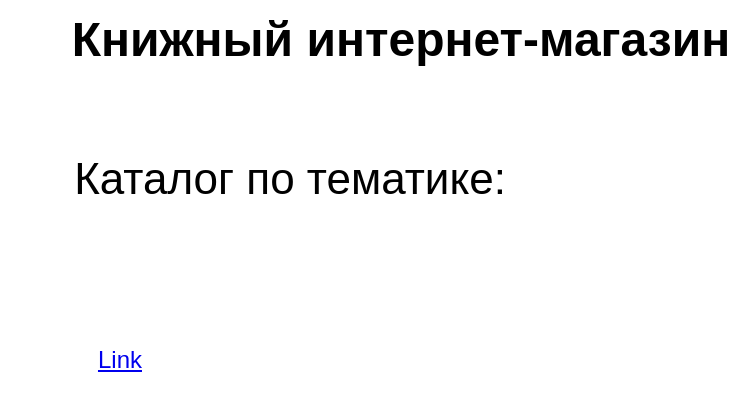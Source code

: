 <mxfile version="13.1.8" type="github" pages="2">
  <diagram name="Page-1" id="f1b7ffb7-ca1e-a977-7cf5-a751b3c06c05">
    <mxGraphModel dx="1374" dy="789" grid="1" gridSize="10" guides="1" tooltips="1" connect="1" arrows="1" fold="1" page="1" pageScale="1" pageWidth="826" pageHeight="1169" background="#ffffff" math="0" shadow="0">
      <root>
        <mxCell id="0" />
        <mxCell id="1" parent="0" />
        <mxCell id="g1U-z3ok9zP9IM5ZBTjm-62" value="Книжный интернет-магазин" style="text;strokeColor=none;fillColor=none;html=1;fontSize=24;fontStyle=1;verticalAlign=middle;align=center;" vertex="1" parent="1">
          <mxGeometry x="360" y="40" width="100" height="40" as="geometry" />
        </mxCell>
        <mxCell id="g1U-z3ok9zP9IM5ZBTjm-65" value="Каталог по тематике:" style="text;html=1;strokeColor=none;fillColor=none;align=center;verticalAlign=middle;whiteSpace=wrap;rounded=0;fontSize=22;" vertex="1" parent="1">
          <mxGeometry x="210" y="120" width="290" height="20" as="geometry" />
        </mxCell>
        <UserObject label="Link" link="data:page/id,hMIvGExZf8Z49CgYkhzO" id="DAD9d2JD19DCrOFH62Ag-2">
          <mxCell style="text;html=1;strokeColor=none;fillColor=none;whiteSpace=wrap;align=center;verticalAlign=middle;fontColor=#0000EE;fontStyle=4;" vertex="1" parent="1">
            <mxGeometry x="240" y="200" width="60" height="40" as="geometry" />
          </mxCell>
        </UserObject>
      </root>
    </mxGraphModel>
  </diagram>
  <diagram id="hMIvGExZf8Z49CgYkhzO" name="Страница 2">
    <mxGraphModel dx="1374" dy="789" grid="1" gridSize="10" guides="1" tooltips="1" connect="1" arrows="1" fold="1" page="1" pageScale="1" pageWidth="827" pageHeight="1169" math="0" shadow="0">
      <root>
        <mxCell id="g0llueIbsnM2EBkdmExG-0" />
        <mxCell id="g0llueIbsnM2EBkdmExG-1" parent="g0llueIbsnM2EBkdmExG-0" />
      </root>
    </mxGraphModel>
  </diagram>
</mxfile>
